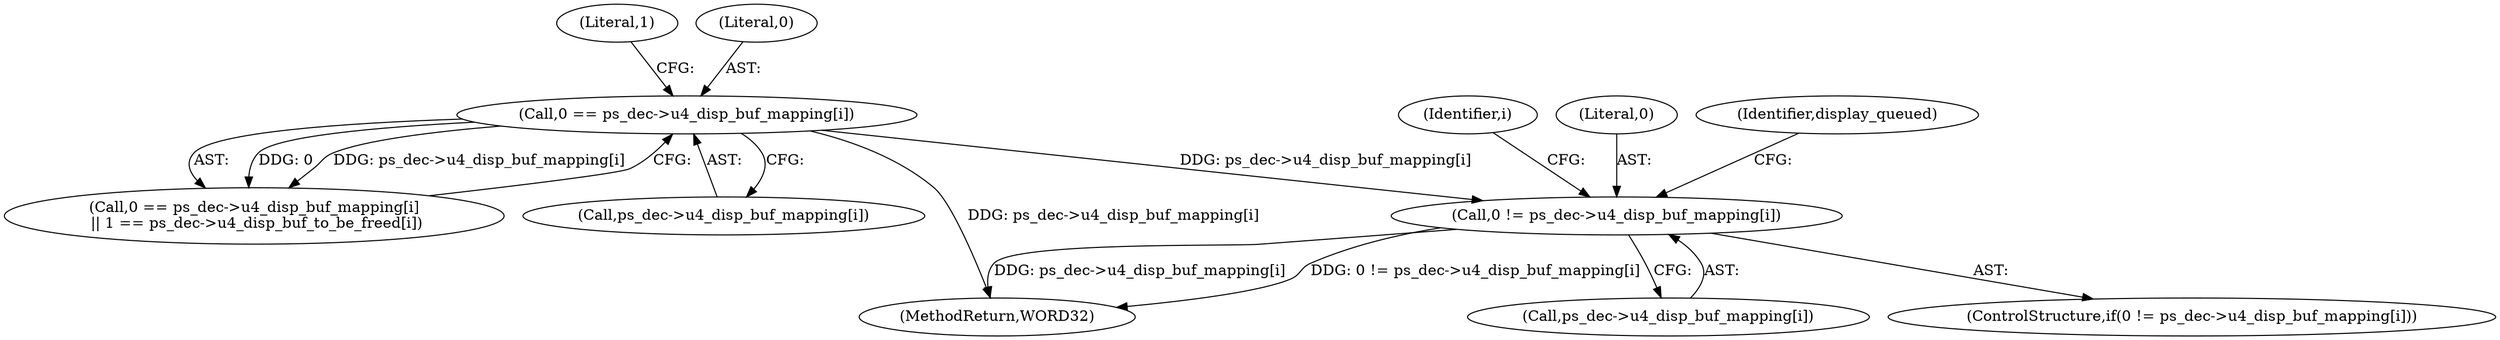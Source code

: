 digraph "0_Android_a78887bcffbc2995cf9ed72e0697acf560875e9e@array" {
"1000643" [label="(Call,0 != ps_dec->u4_disp_buf_mapping[i])"];
"1000568" [label="(Call,0 == ps_dec->u4_disp_buf_mapping[i])"];
"1000576" [label="(Literal,1)"];
"1002129" [label="(MethodReturn,WORD32)"];
"1000643" [label="(Call,0 != ps_dec->u4_disp_buf_mapping[i])"];
"1000570" [label="(Call,ps_dec->u4_disp_buf_mapping[i])"];
"1000569" [label="(Literal,0)"];
"1000640" [label="(Identifier,i)"];
"1000567" [label="(Call,0 == ps_dec->u4_disp_buf_mapping[i]\n || 1 == ps_dec->u4_disp_buf_to_be_freed[i])"];
"1000645" [label="(Call,ps_dec->u4_disp_buf_mapping[i])"];
"1000644" [label="(Literal,0)"];
"1000568" [label="(Call,0 == ps_dec->u4_disp_buf_mapping[i])"];
"1000642" [label="(ControlStructure,if(0 != ps_dec->u4_disp_buf_mapping[i]))"];
"1000652" [label="(Identifier,display_queued)"];
"1000643" -> "1000642"  [label="AST: "];
"1000643" -> "1000645"  [label="CFG: "];
"1000644" -> "1000643"  [label="AST: "];
"1000645" -> "1000643"  [label="AST: "];
"1000652" -> "1000643"  [label="CFG: "];
"1000640" -> "1000643"  [label="CFG: "];
"1000643" -> "1002129"  [label="DDG: 0 != ps_dec->u4_disp_buf_mapping[i]"];
"1000643" -> "1002129"  [label="DDG: ps_dec->u4_disp_buf_mapping[i]"];
"1000568" -> "1000643"  [label="DDG: ps_dec->u4_disp_buf_mapping[i]"];
"1000568" -> "1000567"  [label="AST: "];
"1000568" -> "1000570"  [label="CFG: "];
"1000569" -> "1000568"  [label="AST: "];
"1000570" -> "1000568"  [label="AST: "];
"1000576" -> "1000568"  [label="CFG: "];
"1000567" -> "1000568"  [label="CFG: "];
"1000568" -> "1002129"  [label="DDG: ps_dec->u4_disp_buf_mapping[i]"];
"1000568" -> "1000567"  [label="DDG: 0"];
"1000568" -> "1000567"  [label="DDG: ps_dec->u4_disp_buf_mapping[i]"];
}
